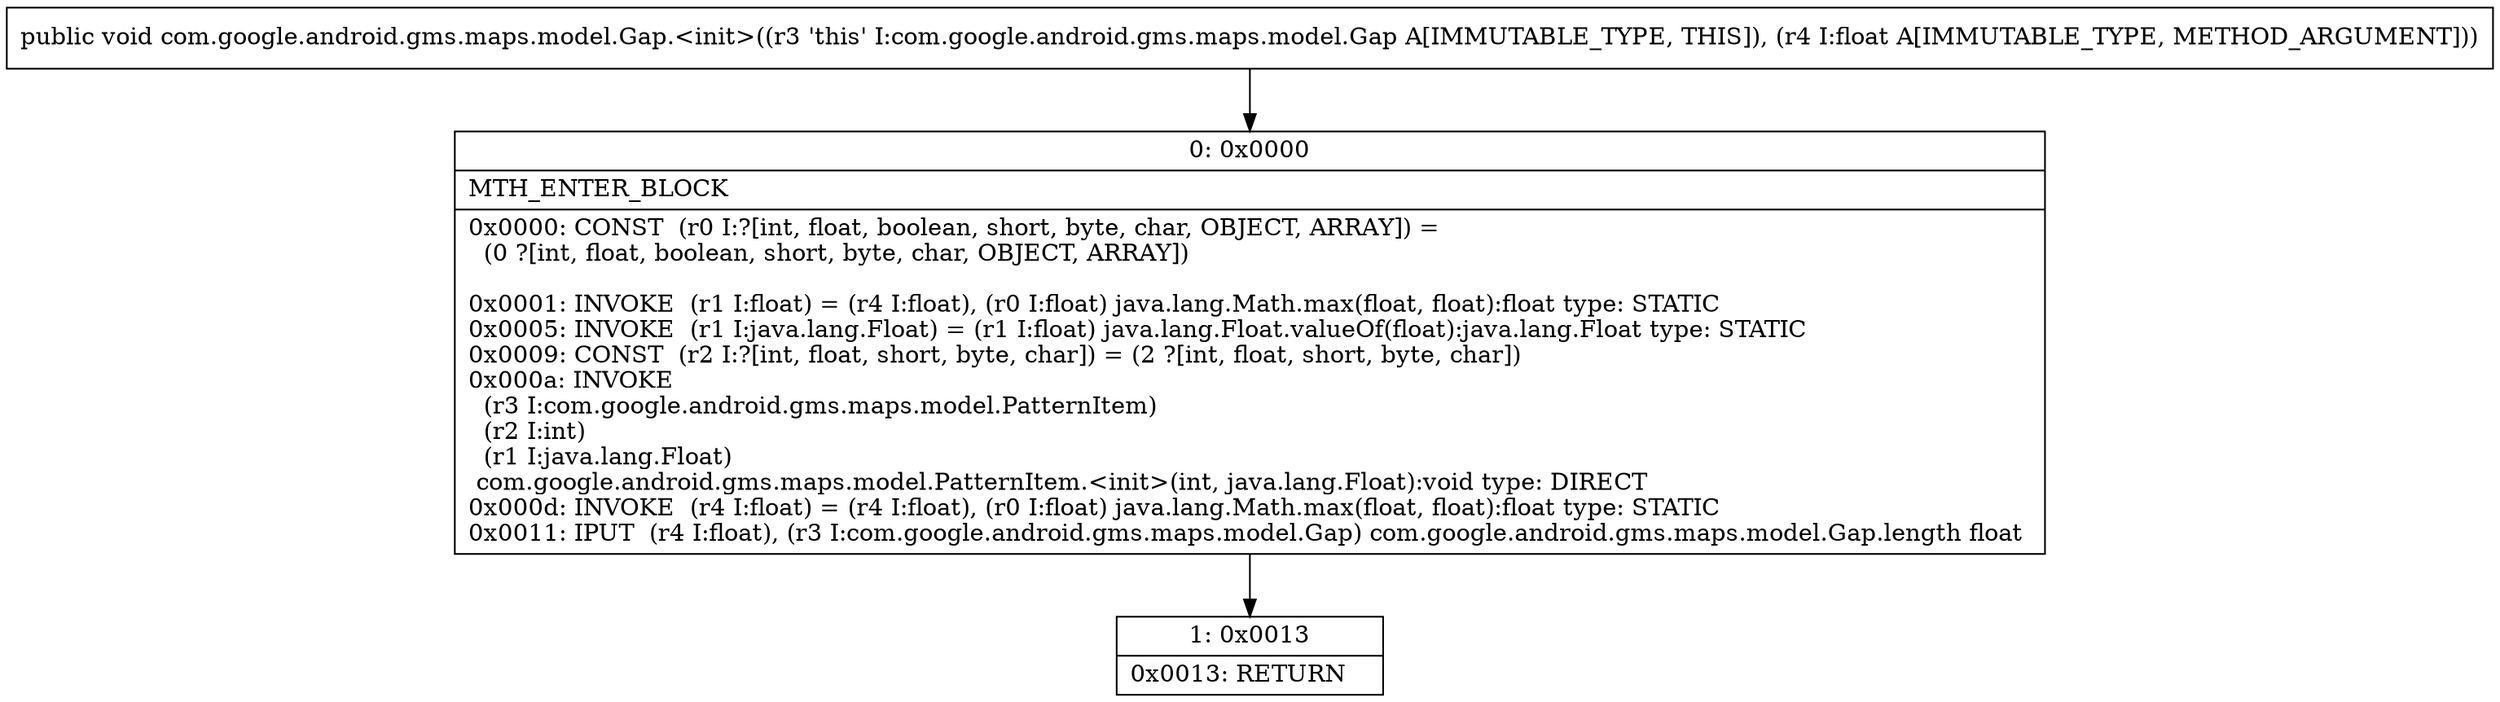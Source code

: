 digraph "CFG forcom.google.android.gms.maps.model.Gap.\<init\>(F)V" {
Node_0 [shape=record,label="{0\:\ 0x0000|MTH_ENTER_BLOCK\l|0x0000: CONST  (r0 I:?[int, float, boolean, short, byte, char, OBJECT, ARRAY]) = \l  (0 ?[int, float, boolean, short, byte, char, OBJECT, ARRAY])\l \l0x0001: INVOKE  (r1 I:float) = (r4 I:float), (r0 I:float) java.lang.Math.max(float, float):float type: STATIC \l0x0005: INVOKE  (r1 I:java.lang.Float) = (r1 I:float) java.lang.Float.valueOf(float):java.lang.Float type: STATIC \l0x0009: CONST  (r2 I:?[int, float, short, byte, char]) = (2 ?[int, float, short, byte, char]) \l0x000a: INVOKE  \l  (r3 I:com.google.android.gms.maps.model.PatternItem)\l  (r2 I:int)\l  (r1 I:java.lang.Float)\l com.google.android.gms.maps.model.PatternItem.\<init\>(int, java.lang.Float):void type: DIRECT \l0x000d: INVOKE  (r4 I:float) = (r4 I:float), (r0 I:float) java.lang.Math.max(float, float):float type: STATIC \l0x0011: IPUT  (r4 I:float), (r3 I:com.google.android.gms.maps.model.Gap) com.google.android.gms.maps.model.Gap.length float \l}"];
Node_1 [shape=record,label="{1\:\ 0x0013|0x0013: RETURN   \l}"];
MethodNode[shape=record,label="{public void com.google.android.gms.maps.model.Gap.\<init\>((r3 'this' I:com.google.android.gms.maps.model.Gap A[IMMUTABLE_TYPE, THIS]), (r4 I:float A[IMMUTABLE_TYPE, METHOD_ARGUMENT])) }"];
MethodNode -> Node_0;
Node_0 -> Node_1;
}

